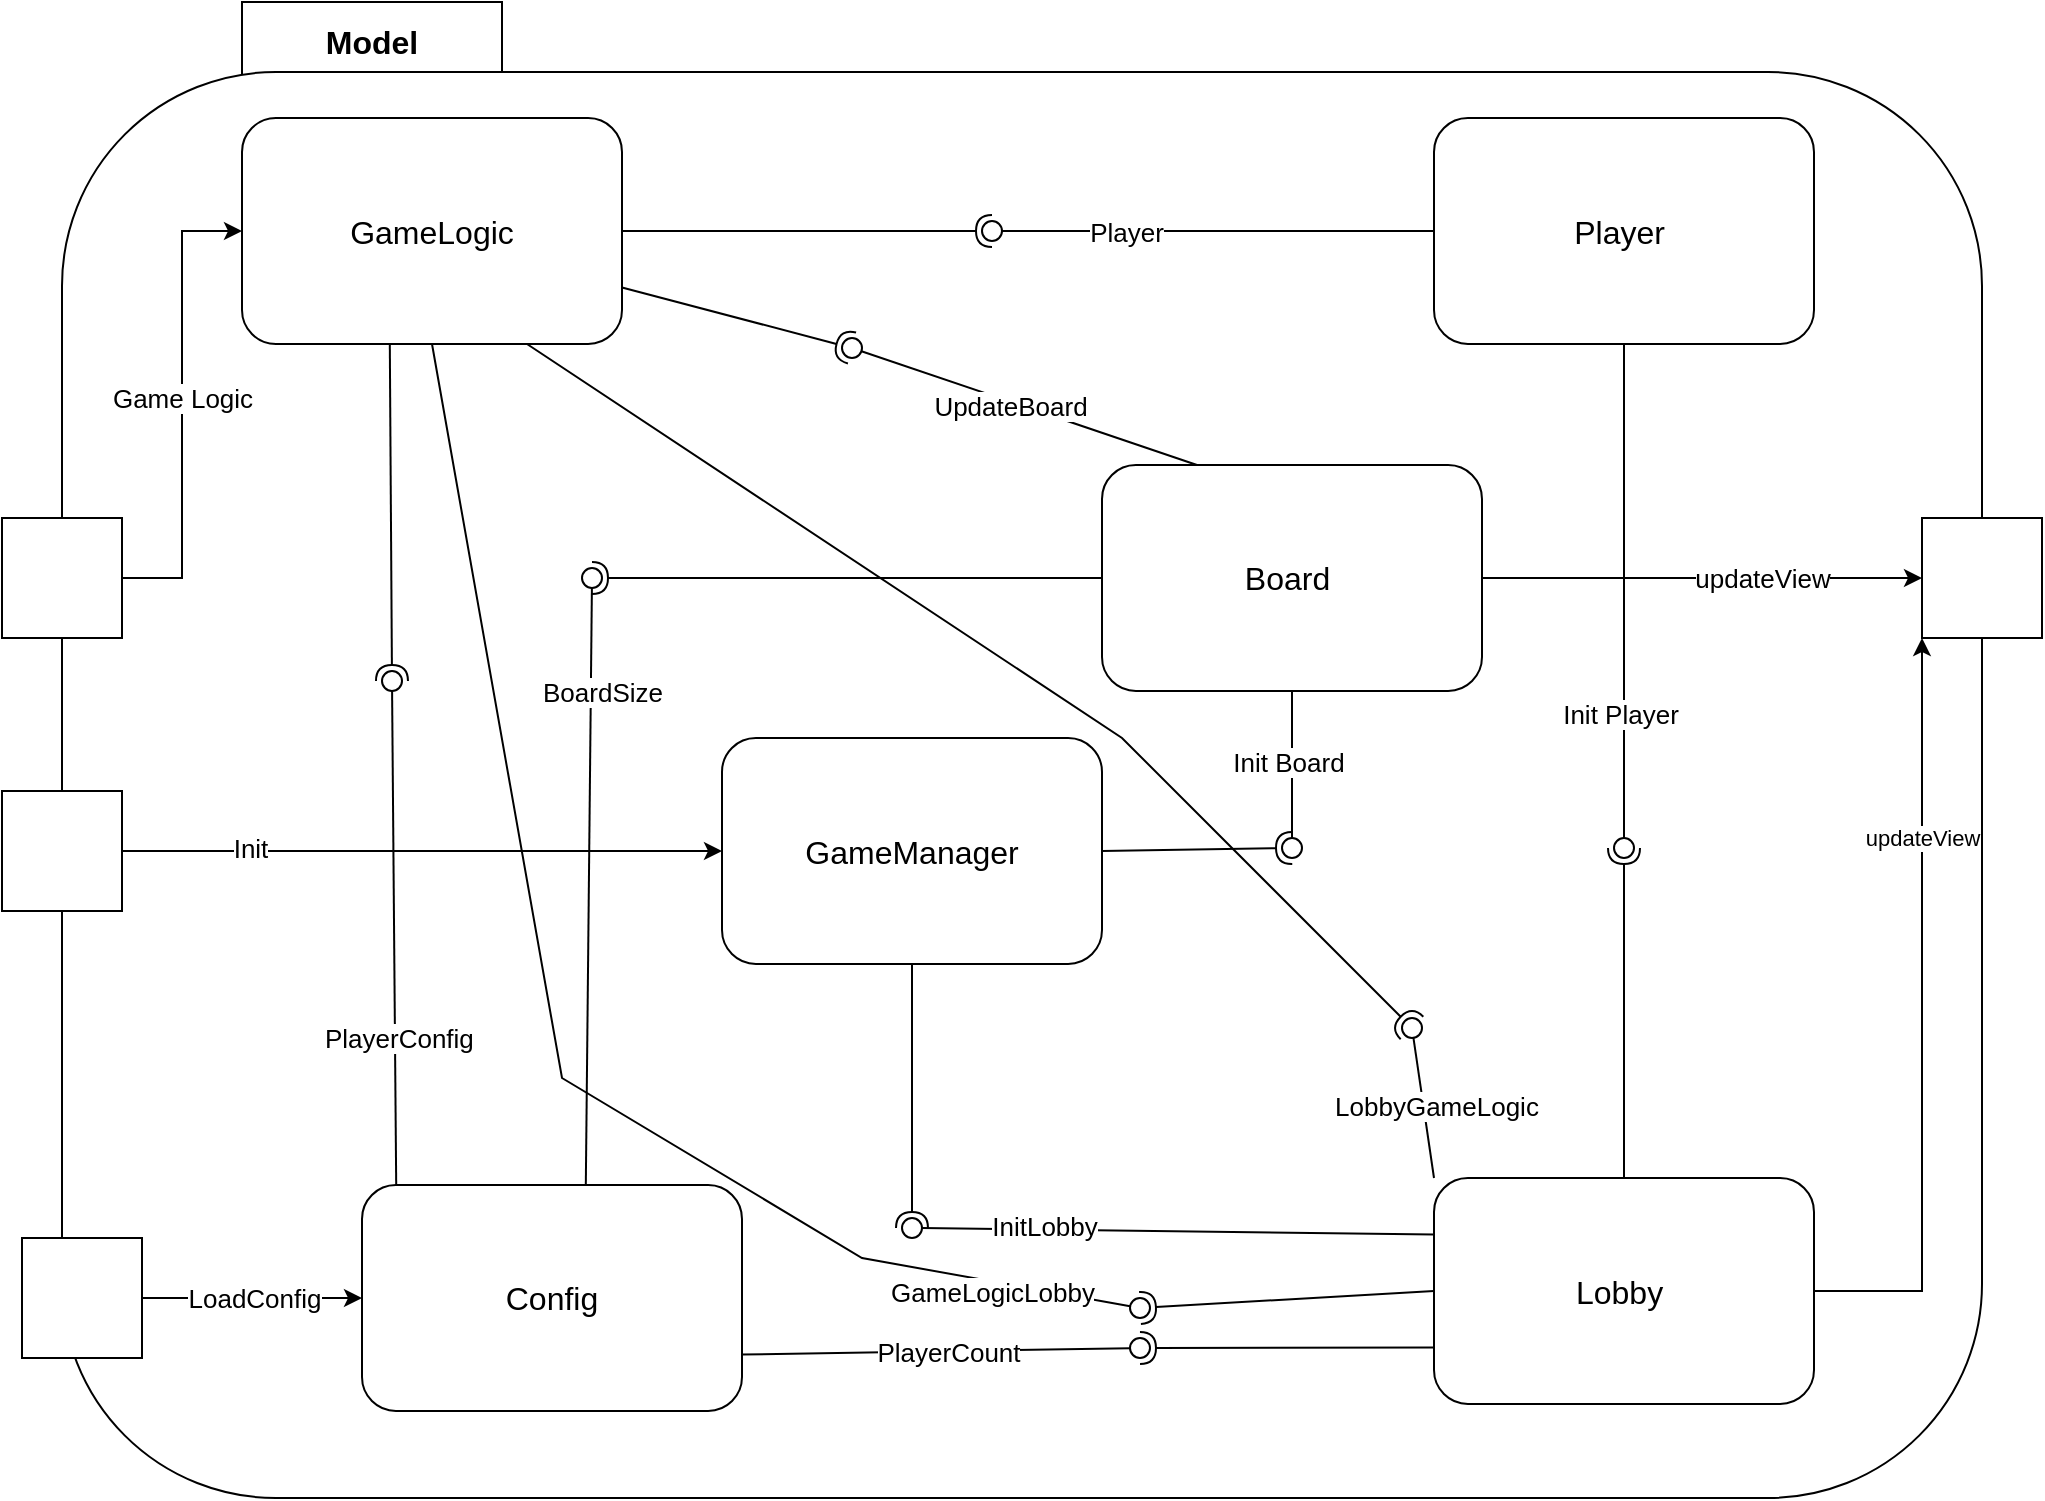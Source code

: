<mxfile version="20.5.3" type="device"><diagram id="afLvASew_aSTd4VmFgpL" name="Page-1"><mxGraphModel dx="1242" dy="862" grid="1" gridSize="10" guides="1" tooltips="1" connect="1" arrows="1" fold="1" page="1" pageScale="1" pageWidth="827" pageHeight="1169" math="0" shadow="0"><root><mxCell id="0"/><mxCell id="1" parent="0"/><mxCell id="lQGqgoH9AvIsVfiEuWMM-2" value="&lt;b&gt;Model&lt;/b&gt;" style="rounded=0;whiteSpace=wrap;html=1;fontSize=16;" parent="1" vertex="1"><mxGeometry x="-40" y="142" width="130" height="40" as="geometry"/></mxCell><mxCell id="lQGqgoH9AvIsVfiEuWMM-1" value="" style="rounded=1;whiteSpace=wrap;html=1;fontSize=16;" parent="1" vertex="1"><mxGeometry x="-130" y="177" width="960" height="713" as="geometry"/></mxCell><mxCell id="lQGqgoH9AvIsVfiEuWMM-27" style="edgeStyle=orthogonalEdgeStyle;rounded=0;orthogonalLoop=1;jettySize=auto;html=1;entryX=0;entryY=0.5;entryDx=0;entryDy=0;fontSize=13;" parent="1" source="lQGqgoH9AvIsVfiEuWMM-3" target="lQGqgoH9AvIsVfiEuWMM-6" edge="1"><mxGeometry relative="1" as="geometry"/></mxCell><mxCell id="lQGqgoH9AvIsVfiEuWMM-28" value="Game Logic" style="edgeLabel;html=1;align=center;verticalAlign=middle;resizable=0;points=[];fontSize=13;" parent="lQGqgoH9AvIsVfiEuWMM-27" vertex="1" connectable="0"><mxGeometry x="0.251" relative="1" as="geometry"><mxPoint y="26" as="offset"/></mxGeometry></mxCell><mxCell id="lQGqgoH9AvIsVfiEuWMM-3" value="" style="whiteSpace=wrap;html=1;aspect=fixed;" parent="1" vertex="1"><mxGeometry x="-160" y="400" width="60" height="60" as="geometry"/></mxCell><mxCell id="lQGqgoH9AvIsVfiEuWMM-4" value="" style="whiteSpace=wrap;html=1;aspect=fixed;" parent="1" vertex="1"><mxGeometry x="800" y="400" width="60" height="60" as="geometry"/></mxCell><mxCell id="lQGqgoH9AvIsVfiEuWMM-5" value="Player&amp;nbsp;" style="rounded=1;whiteSpace=wrap;html=1;fontSize=16;" parent="1" vertex="1"><mxGeometry x="556" y="200" width="190" height="113" as="geometry"/></mxCell><mxCell id="lQGqgoH9AvIsVfiEuWMM-6" value="GameLogic" style="rounded=1;whiteSpace=wrap;html=1;fontSize=16;" parent="1" vertex="1"><mxGeometry x="-40" y="200" width="190" height="113" as="geometry"/></mxCell><mxCell id="lQGqgoH9AvIsVfiEuWMM-17" style="edgeStyle=orthogonalEdgeStyle;rounded=0;orthogonalLoop=1;jettySize=auto;html=1;entryX=0;entryY=0.5;entryDx=0;entryDy=0;" parent="1" source="lQGqgoH9AvIsVfiEuWMM-7" target="lQGqgoH9AvIsVfiEuWMM-4" edge="1"><mxGeometry relative="1" as="geometry"/></mxCell><mxCell id="lQGqgoH9AvIsVfiEuWMM-18" value="&lt;font style=&quot;font-size: 13px;&quot;&gt;updateView&lt;/font&gt;" style="edgeLabel;html=1;align=center;verticalAlign=middle;resizable=0;points=[];" parent="lQGqgoH9AvIsVfiEuWMM-17" vertex="1" connectable="0"><mxGeometry x="-0.157" y="1" relative="1" as="geometry"><mxPoint x="47" y="1" as="offset"/></mxGeometry></mxCell><mxCell id="lQGqgoH9AvIsVfiEuWMM-7" value="Board&amp;nbsp;" style="rounded=1;whiteSpace=wrap;html=1;fontSize=16;" parent="1" vertex="1"><mxGeometry x="390" y="373.5" width="190" height="113" as="geometry"/></mxCell><mxCell id="lQGqgoH9AvIsVfiEuWMM-11" value="" style="rounded=0;orthogonalLoop=1;jettySize=auto;html=1;endArrow=none;endFill=0;sketch=0;sourcePerimeterSpacing=0;targetPerimeterSpacing=0;exitX=0.25;exitY=0;exitDx=0;exitDy=0;" parent="1" source="lQGqgoH9AvIsVfiEuWMM-7" target="lQGqgoH9AvIsVfiEuWMM-13" edge="1"><mxGeometry relative="1" as="geometry"><mxPoint x="320" y="415" as="sourcePoint"/></mxGeometry></mxCell><mxCell id="lQGqgoH9AvIsVfiEuWMM-26" value="UpdateBoard" style="edgeLabel;html=1;align=center;verticalAlign=middle;resizable=0;points=[];fontSize=13;" parent="lQGqgoH9AvIsVfiEuWMM-11" vertex="1" connectable="0"><mxGeometry x="0.314" relative="1" as="geometry"><mxPoint x="17" y="8" as="offset"/></mxGeometry></mxCell><mxCell id="lQGqgoH9AvIsVfiEuWMM-12" value="" style="rounded=0;orthogonalLoop=1;jettySize=auto;html=1;endArrow=halfCircle;endFill=0;entryX=0.5;entryY=0.5;endSize=6;strokeWidth=1;sketch=0;exitX=1;exitY=0.75;exitDx=0;exitDy=0;" parent="1" source="lQGqgoH9AvIsVfiEuWMM-6" target="lQGqgoH9AvIsVfiEuWMM-13" edge="1"><mxGeometry relative="1" as="geometry"><mxPoint x="360" y="415" as="sourcePoint"/></mxGeometry></mxCell><mxCell id="lQGqgoH9AvIsVfiEuWMM-13" value="" style="ellipse;whiteSpace=wrap;html=1;align=center;aspect=fixed;resizable=0;points=[];outlineConnect=0;sketch=0;" parent="1" vertex="1"><mxGeometry x="260" y="310" width="10" height="10" as="geometry"/></mxCell><mxCell id="lQGqgoH9AvIsVfiEuWMM-20" value="" style="rounded=0;orthogonalLoop=1;jettySize=auto;html=1;endArrow=none;endFill=0;sketch=0;sourcePerimeterSpacing=0;targetPerimeterSpacing=0;fontSize=13;exitX=0;exitY=0.5;exitDx=0;exitDy=0;" parent="1" source="lQGqgoH9AvIsVfiEuWMM-5" target="lQGqgoH9AvIsVfiEuWMM-22" edge="1"><mxGeometry relative="1" as="geometry"><mxPoint x="320" y="415" as="sourcePoint"/></mxGeometry></mxCell><mxCell id="lQGqgoH9AvIsVfiEuWMM-24" value="Player" style="edgeLabel;html=1;align=center;verticalAlign=middle;resizable=0;points=[];fontSize=13;" parent="lQGqgoH9AvIsVfiEuWMM-20" vertex="1" connectable="0"><mxGeometry x="0.496" y="-2" relative="1" as="geometry"><mxPoint x="7" y="2" as="offset"/></mxGeometry></mxCell><mxCell id="lQGqgoH9AvIsVfiEuWMM-21" value="" style="rounded=0;orthogonalLoop=1;jettySize=auto;html=1;endArrow=halfCircle;endFill=0;entryX=0.5;entryY=0.5;endSize=6;strokeWidth=1;sketch=0;fontSize=13;exitX=1;exitY=0.5;exitDx=0;exitDy=0;" parent="1" source="lQGqgoH9AvIsVfiEuWMM-6" target="lQGqgoH9AvIsVfiEuWMM-22" edge="1"><mxGeometry relative="1" as="geometry"><mxPoint x="360" y="415" as="sourcePoint"/></mxGeometry></mxCell><mxCell id="lQGqgoH9AvIsVfiEuWMM-22" value="" style="ellipse;whiteSpace=wrap;html=1;align=center;aspect=fixed;resizable=0;points=[];outlineConnect=0;sketch=0;fontSize=13;" parent="1" vertex="1"><mxGeometry x="330" y="251.5" width="10" height="10" as="geometry"/></mxCell><mxCell id="lQGqgoH9AvIsVfiEuWMM-23" value="Config" style="rounded=1;whiteSpace=wrap;html=1;fontSize=16;" parent="1" vertex="1"><mxGeometry x="20" y="733.5" width="190" height="113" as="geometry"/></mxCell><mxCell id="lfKwr1AsIaX7L9zrzwcH-1" style="edgeStyle=orthogonalEdgeStyle;rounded=0;orthogonalLoop=1;jettySize=auto;html=1;entryX=0;entryY=1;entryDx=0;entryDy=0;" edge="1" parent="1" source="lQGqgoH9AvIsVfiEuWMM-32" target="lQGqgoH9AvIsVfiEuWMM-4"><mxGeometry relative="1" as="geometry"/></mxCell><mxCell id="lfKwr1AsIaX7L9zrzwcH-2" value="updateView" style="edgeLabel;html=1;align=center;verticalAlign=middle;resizable=0;points=[];" vertex="1" connectable="0" parent="lfKwr1AsIaX7L9zrzwcH-1"><mxGeometry x="0.749" y="-3" relative="1" as="geometry"><mxPoint x="-3" y="52" as="offset"/></mxGeometry></mxCell><mxCell id="lQGqgoH9AvIsVfiEuWMM-32" value="Lobby&amp;nbsp;" style="rounded=1;whiteSpace=wrap;html=1;fontSize=16;" parent="1" vertex="1"><mxGeometry x="556" y="730" width="190" height="113" as="geometry"/></mxCell><mxCell id="lQGqgoH9AvIsVfiEuWMM-34" style="edgeStyle=orthogonalEdgeStyle;rounded=0;orthogonalLoop=1;jettySize=auto;html=1;entryX=0;entryY=0.5;entryDx=0;entryDy=0;fontSize=13;" parent="1" source="lQGqgoH9AvIsVfiEuWMM-33" target="lQGqgoH9AvIsVfiEuWMM-23" edge="1"><mxGeometry relative="1" as="geometry"/></mxCell><mxCell id="lQGqgoH9AvIsVfiEuWMM-35" value="LoadConfig" style="edgeLabel;html=1;align=center;verticalAlign=middle;resizable=0;points=[];fontSize=13;" parent="lQGqgoH9AvIsVfiEuWMM-34" vertex="1" connectable="0"><mxGeometry x="-0.195" y="-2" relative="1" as="geometry"><mxPoint x="11" y="-2" as="offset"/></mxGeometry></mxCell><mxCell id="lQGqgoH9AvIsVfiEuWMM-33" value="" style="whiteSpace=wrap;html=1;aspect=fixed;" parent="1" vertex="1"><mxGeometry x="-150" y="760" width="60" height="60" as="geometry"/></mxCell><mxCell id="lQGqgoH9AvIsVfiEuWMM-39" value="" style="rounded=0;orthogonalLoop=1;jettySize=auto;html=1;endArrow=none;endFill=0;sketch=0;sourcePerimeterSpacing=0;targetPerimeterSpacing=0;fontSize=13;exitX=1;exitY=0.75;exitDx=0;exitDy=0;" parent="1" source="lQGqgoH9AvIsVfiEuWMM-23" target="lQGqgoH9AvIsVfiEuWMM-41" edge="1"><mxGeometry relative="1" as="geometry"><mxPoint x="320" y="465" as="sourcePoint"/></mxGeometry></mxCell><mxCell id="lQGqgoH9AvIsVfiEuWMM-45" value="PlayerCount" style="edgeLabel;html=1;align=center;verticalAlign=middle;resizable=0;points=[];fontSize=13;" parent="lQGqgoH9AvIsVfiEuWMM-39" vertex="1" connectable="0"><mxGeometry x="0.009" y="-1" relative="1" as="geometry"><mxPoint x="5" y="-1" as="offset"/></mxGeometry></mxCell><mxCell id="lQGqgoH9AvIsVfiEuWMM-40" value="" style="rounded=0;orthogonalLoop=1;jettySize=auto;html=1;endArrow=halfCircle;endFill=0;entryX=0.5;entryY=0.5;endSize=6;strokeWidth=1;sketch=0;fontSize=13;exitX=0;exitY=0.75;exitDx=0;exitDy=0;" parent="1" source="lQGqgoH9AvIsVfiEuWMM-32" target="lQGqgoH9AvIsVfiEuWMM-41" edge="1"><mxGeometry relative="1" as="geometry"><mxPoint x="360" y="465" as="sourcePoint"/></mxGeometry></mxCell><mxCell id="lQGqgoH9AvIsVfiEuWMM-41" value="" style="ellipse;whiteSpace=wrap;html=1;align=center;aspect=fixed;resizable=0;points=[];outlineConnect=0;sketch=0;fontSize=13;" parent="1" vertex="1"><mxGeometry x="404" y="810" width="10" height="10" as="geometry"/></mxCell><mxCell id="lQGqgoH9AvIsVfiEuWMM-42" value="" style="rounded=0;orthogonalLoop=1;jettySize=auto;html=1;endArrow=none;endFill=0;sketch=0;sourcePerimeterSpacing=0;targetPerimeterSpacing=0;fontSize=13;exitX=0.09;exitY=-0.001;exitDx=0;exitDy=0;exitPerimeter=0;" parent="1" source="lQGqgoH9AvIsVfiEuWMM-23" target="lQGqgoH9AvIsVfiEuWMM-44" edge="1"><mxGeometry relative="1" as="geometry"><mxPoint x="320" y="465" as="sourcePoint"/></mxGeometry></mxCell><mxCell id="lQGqgoH9AvIsVfiEuWMM-46" value="PlayerConfig&amp;nbsp;" style="edgeLabel;html=1;align=center;verticalAlign=middle;resizable=0;points=[];fontSize=13;" parent="lQGqgoH9AvIsVfiEuWMM-42" vertex="1" connectable="0"><mxGeometry x="0.231" relative="1" as="geometry"><mxPoint x="4" y="78" as="offset"/></mxGeometry></mxCell><mxCell id="lQGqgoH9AvIsVfiEuWMM-43" value="" style="rounded=0;orthogonalLoop=1;jettySize=auto;html=1;endArrow=halfCircle;endFill=0;entryX=0.5;entryY=0.5;endSize=6;strokeWidth=1;sketch=0;fontSize=13;exitX=0.389;exitY=1.004;exitDx=0;exitDy=0;exitPerimeter=0;" parent="1" source="lQGqgoH9AvIsVfiEuWMM-6" target="lQGqgoH9AvIsVfiEuWMM-44" edge="1"><mxGeometry relative="1" as="geometry"><mxPoint x="360" y="465" as="sourcePoint"/></mxGeometry></mxCell><mxCell id="lQGqgoH9AvIsVfiEuWMM-44" value="" style="ellipse;whiteSpace=wrap;html=1;align=center;aspect=fixed;resizable=0;points=[];outlineConnect=0;sketch=0;fontSize=13;" parent="1" vertex="1"><mxGeometry x="30" y="476.5" width="10" height="10" as="geometry"/></mxCell><mxCell id="lQGqgoH9AvIsVfiEuWMM-47" value="" style="rounded=0;orthogonalLoop=1;jettySize=auto;html=1;endArrow=none;endFill=0;sketch=0;sourcePerimeterSpacing=0;targetPerimeterSpacing=0;fontSize=13;exitX=0.589;exitY=-0.001;exitDx=0;exitDy=0;exitPerimeter=0;" parent="1" source="lQGqgoH9AvIsVfiEuWMM-23" target="lQGqgoH9AvIsVfiEuWMM-49" edge="1"><mxGeometry relative="1" as="geometry"><mxPoint x="320" y="465" as="sourcePoint"/></mxGeometry></mxCell><mxCell id="lQGqgoH9AvIsVfiEuWMM-50" value="BoardSize" style="edgeLabel;html=1;align=center;verticalAlign=middle;resizable=0;points=[];fontSize=13;" parent="lQGqgoH9AvIsVfiEuWMM-47" vertex="1" connectable="0"><mxGeometry x="0.475" relative="1" as="geometry"><mxPoint x="6" y="-27" as="offset"/></mxGeometry></mxCell><mxCell id="lQGqgoH9AvIsVfiEuWMM-48" value="" style="rounded=0;orthogonalLoop=1;jettySize=auto;html=1;endArrow=halfCircle;endFill=0;entryX=0.5;entryY=0.5;endSize=6;strokeWidth=1;sketch=0;fontSize=13;exitX=0;exitY=0.5;exitDx=0;exitDy=0;" parent="1" source="lQGqgoH9AvIsVfiEuWMM-7" target="lQGqgoH9AvIsVfiEuWMM-49" edge="1"><mxGeometry relative="1" as="geometry"><mxPoint x="360" y="465" as="sourcePoint"/></mxGeometry></mxCell><mxCell id="lQGqgoH9AvIsVfiEuWMM-49" value="" style="ellipse;whiteSpace=wrap;html=1;align=center;aspect=fixed;resizable=0;points=[];outlineConnect=0;sketch=0;fontSize=13;" parent="1" vertex="1"><mxGeometry x="130" y="425" width="10" height="10" as="geometry"/></mxCell><mxCell id="lQGqgoH9AvIsVfiEuWMM-60" style="edgeStyle=orthogonalEdgeStyle;rounded=0;orthogonalLoop=1;jettySize=auto;html=1;entryX=0;entryY=0.5;entryDx=0;entryDy=0;" parent="1" source="lQGqgoH9AvIsVfiEuWMM-58" target="lQGqgoH9AvIsVfiEuWMM-59" edge="1"><mxGeometry relative="1" as="geometry"/></mxCell><mxCell id="lQGqgoH9AvIsVfiEuWMM-61" value="&lt;font style=&quot;font-size: 13px;&quot;&gt;Init&lt;/font&gt;" style="edgeLabel;html=1;align=center;verticalAlign=middle;resizable=0;points=[];" parent="lQGqgoH9AvIsVfiEuWMM-60" vertex="1" connectable="0"><mxGeometry x="-0.576" y="2" relative="1" as="geometry"><mxPoint as="offset"/></mxGeometry></mxCell><mxCell id="lQGqgoH9AvIsVfiEuWMM-58" value="" style="whiteSpace=wrap;html=1;aspect=fixed;" parent="1" vertex="1"><mxGeometry x="-160" y="536.5" width="60" height="60" as="geometry"/></mxCell><mxCell id="lQGqgoH9AvIsVfiEuWMM-59" value="GameManager" style="rounded=1;whiteSpace=wrap;html=1;fontSize=16;" parent="1" vertex="1"><mxGeometry x="200" y="510" width="190" height="113" as="geometry"/></mxCell><mxCell id="lQGqgoH9AvIsVfiEuWMM-62" value="" style="rounded=0;orthogonalLoop=1;jettySize=auto;html=1;endArrow=none;endFill=0;sketch=0;sourcePerimeterSpacing=0;targetPerimeterSpacing=0;fontSize=13;exitX=0.5;exitY=1;exitDx=0;exitDy=0;" parent="1" source="lQGqgoH9AvIsVfiEuWMM-7" target="lQGqgoH9AvIsVfiEuWMM-64" edge="1"><mxGeometry relative="1" as="geometry"><mxPoint x="210" y="565" as="sourcePoint"/></mxGeometry></mxCell><mxCell id="lQGqgoH9AvIsVfiEuWMM-65" value="Init Board" style="edgeLabel;html=1;align=center;verticalAlign=middle;resizable=0;points=[];fontSize=13;" parent="lQGqgoH9AvIsVfiEuWMM-62" vertex="1" connectable="0"><mxGeometry x="-0.05" y="-2" relative="1" as="geometry"><mxPoint as="offset"/></mxGeometry></mxCell><mxCell id="lQGqgoH9AvIsVfiEuWMM-63" value="" style="rounded=0;orthogonalLoop=1;jettySize=auto;html=1;endArrow=halfCircle;endFill=0;entryX=0.5;entryY=0.5;endSize=6;strokeWidth=1;sketch=0;fontSize=13;exitX=1;exitY=0.5;exitDx=0;exitDy=0;" parent="1" source="lQGqgoH9AvIsVfiEuWMM-59" target="lQGqgoH9AvIsVfiEuWMM-64" edge="1"><mxGeometry relative="1" as="geometry"><mxPoint x="250" y="565" as="sourcePoint"/></mxGeometry></mxCell><mxCell id="lQGqgoH9AvIsVfiEuWMM-64" value="" style="ellipse;whiteSpace=wrap;html=1;align=center;aspect=fixed;resizable=0;points=[];outlineConnect=0;sketch=0;fontSize=13;" parent="1" vertex="1"><mxGeometry x="480" y="560" width="10" height="10" as="geometry"/></mxCell><mxCell id="lQGqgoH9AvIsVfiEuWMM-66" value="" style="rounded=0;orthogonalLoop=1;jettySize=auto;html=1;endArrow=none;endFill=0;sketch=0;sourcePerimeterSpacing=0;targetPerimeterSpacing=0;fontSize=13;exitX=0;exitY=0.25;exitDx=0;exitDy=0;" parent="1" source="lQGqgoH9AvIsVfiEuWMM-32" target="lQGqgoH9AvIsVfiEuWMM-68" edge="1"><mxGeometry relative="1" as="geometry"><mxPoint x="210" y="565" as="sourcePoint"/></mxGeometry></mxCell><mxCell id="lQGqgoH9AvIsVfiEuWMM-69" value="InitLobby" style="edgeLabel;html=1;align=center;verticalAlign=middle;resizable=0;points=[];fontSize=13;" parent="lQGqgoH9AvIsVfiEuWMM-66" vertex="1" connectable="0"><mxGeometry x="0.526" y="-2" relative="1" as="geometry"><mxPoint as="offset"/></mxGeometry></mxCell><mxCell id="lQGqgoH9AvIsVfiEuWMM-67" value="" style="rounded=0;orthogonalLoop=1;jettySize=auto;html=1;endArrow=halfCircle;endFill=0;entryX=0.5;entryY=0.5;endSize=6;strokeWidth=1;sketch=0;fontSize=13;exitX=0.5;exitY=1;exitDx=0;exitDy=0;" parent="1" source="lQGqgoH9AvIsVfiEuWMM-59" target="lQGqgoH9AvIsVfiEuWMM-68" edge="1"><mxGeometry relative="1" as="geometry"><mxPoint x="250" y="565" as="sourcePoint"/></mxGeometry></mxCell><mxCell id="lQGqgoH9AvIsVfiEuWMM-68" value="" style="ellipse;whiteSpace=wrap;html=1;align=center;aspect=fixed;resizable=0;points=[];outlineConnect=0;sketch=0;fontSize=13;" parent="1" vertex="1"><mxGeometry x="290" y="750" width="10" height="10" as="geometry"/></mxCell><mxCell id="lQGqgoH9AvIsVfiEuWMM-70" value="" style="rounded=0;orthogonalLoop=1;jettySize=auto;html=1;endArrow=none;endFill=0;sketch=0;sourcePerimeterSpacing=0;targetPerimeterSpacing=0;fontSize=13;exitX=0.5;exitY=1;exitDx=0;exitDy=0;" parent="1" source="lQGqgoH9AvIsVfiEuWMM-5" target="lQGqgoH9AvIsVfiEuWMM-72" edge="1"><mxGeometry relative="1" as="geometry"><mxPoint x="210" y="565" as="sourcePoint"/></mxGeometry></mxCell><mxCell id="lQGqgoH9AvIsVfiEuWMM-73" value="Init Player" style="edgeLabel;html=1;align=center;verticalAlign=middle;resizable=0;points=[];fontSize=13;" parent="lQGqgoH9AvIsVfiEuWMM-70" vertex="1" connectable="0"><mxGeometry x="0.498" y="-2" relative="1" as="geometry"><mxPoint as="offset"/></mxGeometry></mxCell><mxCell id="lQGqgoH9AvIsVfiEuWMM-71" value="" style="rounded=0;orthogonalLoop=1;jettySize=auto;html=1;endArrow=halfCircle;endFill=0;entryX=0.5;entryY=0.5;endSize=6;strokeWidth=1;sketch=0;fontSize=13;exitX=0.5;exitY=0;exitDx=0;exitDy=0;" parent="1" source="lQGqgoH9AvIsVfiEuWMM-32" target="lQGqgoH9AvIsVfiEuWMM-72" edge="1"><mxGeometry relative="1" as="geometry"><mxPoint x="250" y="565" as="sourcePoint"/></mxGeometry></mxCell><mxCell id="lQGqgoH9AvIsVfiEuWMM-72" value="" style="ellipse;whiteSpace=wrap;html=1;align=center;aspect=fixed;resizable=0;points=[];outlineConnect=0;sketch=0;fontSize=13;" parent="1" vertex="1"><mxGeometry x="646" y="560" width="10" height="10" as="geometry"/></mxCell><mxCell id="lfKwr1AsIaX7L9zrzwcH-3" value="" style="rounded=0;orthogonalLoop=1;jettySize=auto;html=1;endArrow=none;endFill=0;sketch=0;sourcePerimeterSpacing=0;targetPerimeterSpacing=0;fontSize=13;exitX=0.5;exitY=1;exitDx=0;exitDy=0;" edge="1" parent="1" target="lfKwr1AsIaX7L9zrzwcH-6" source="lQGqgoH9AvIsVfiEuWMM-6"><mxGeometry relative="1" as="geometry"><mxPoint x="220" y="828.25" as="sourcePoint"/><Array as="points"><mxPoint x="120" y="680"/><mxPoint x="270" y="770"/></Array></mxGeometry></mxCell><mxCell id="lfKwr1AsIaX7L9zrzwcH-4" value="GameLogicLobby" style="edgeLabel;html=1;align=center;verticalAlign=middle;resizable=0;points=[];fontSize=13;" vertex="1" connectable="0" parent="lfKwr1AsIaX7L9zrzwcH-3"><mxGeometry x="0.009" y="-1" relative="1" as="geometry"><mxPoint x="221" y="134" as="offset"/></mxGeometry></mxCell><mxCell id="lfKwr1AsIaX7L9zrzwcH-5" value="" style="rounded=0;orthogonalLoop=1;jettySize=auto;html=1;endArrow=halfCircle;endFill=0;entryX=0.5;entryY=0.5;endSize=6;strokeWidth=1;sketch=0;fontSize=13;exitX=0;exitY=0.5;exitDx=0;exitDy=0;" edge="1" parent="1" target="lfKwr1AsIaX7L9zrzwcH-6" source="lQGqgoH9AvIsVfiEuWMM-32"><mxGeometry relative="1" as="geometry"><mxPoint x="566" y="824.75" as="sourcePoint"/></mxGeometry></mxCell><mxCell id="lfKwr1AsIaX7L9zrzwcH-6" value="" style="ellipse;whiteSpace=wrap;html=1;align=center;aspect=fixed;resizable=0;points=[];outlineConnect=0;sketch=0;fontSize=13;" vertex="1" parent="1"><mxGeometry x="404" y="790" width="10" height="10" as="geometry"/></mxCell><mxCell id="lfKwr1AsIaX7L9zrzwcH-7" value="" style="rounded=0;orthogonalLoop=1;jettySize=auto;html=1;endArrow=none;endFill=0;sketch=0;sourcePerimeterSpacing=0;targetPerimeterSpacing=0;fontSize=13;exitX=0;exitY=0;exitDx=0;exitDy=0;" edge="1" parent="1" target="lfKwr1AsIaX7L9zrzwcH-10" source="lQGqgoH9AvIsVfiEuWMM-32"><mxGeometry relative="1" as="geometry"><mxPoint x="230" y="838.25" as="sourcePoint"/></mxGeometry></mxCell><mxCell id="lfKwr1AsIaX7L9zrzwcH-8" value="LobbyGameLogic" style="edgeLabel;html=1;align=center;verticalAlign=middle;resizable=0;points=[];fontSize=13;" vertex="1" connectable="0" parent="lfKwr1AsIaX7L9zrzwcH-7"><mxGeometry x="0.009" y="-1" relative="1" as="geometry"><mxPoint x="5" y="-1" as="offset"/></mxGeometry></mxCell><mxCell id="lfKwr1AsIaX7L9zrzwcH-9" value="" style="rounded=0;orthogonalLoop=1;jettySize=auto;html=1;endArrow=halfCircle;endFill=0;entryX=0.5;entryY=0.5;endSize=6;strokeWidth=1;sketch=0;fontSize=13;exitX=0.75;exitY=1;exitDx=0;exitDy=0;" edge="1" parent="1" target="lfKwr1AsIaX7L9zrzwcH-10" source="lQGqgoH9AvIsVfiEuWMM-6"><mxGeometry relative="1" as="geometry"><mxPoint x="576" y="834.75" as="sourcePoint"/><Array as="points"><mxPoint x="400" y="510"/></Array></mxGeometry></mxCell><mxCell id="lfKwr1AsIaX7L9zrzwcH-10" value="" style="ellipse;whiteSpace=wrap;html=1;align=center;aspect=fixed;resizable=0;points=[];outlineConnect=0;sketch=0;fontSize=13;" vertex="1" parent="1"><mxGeometry x="540" y="650" width="10" height="10" as="geometry"/></mxCell></root></mxGraphModel></diagram></mxfile>